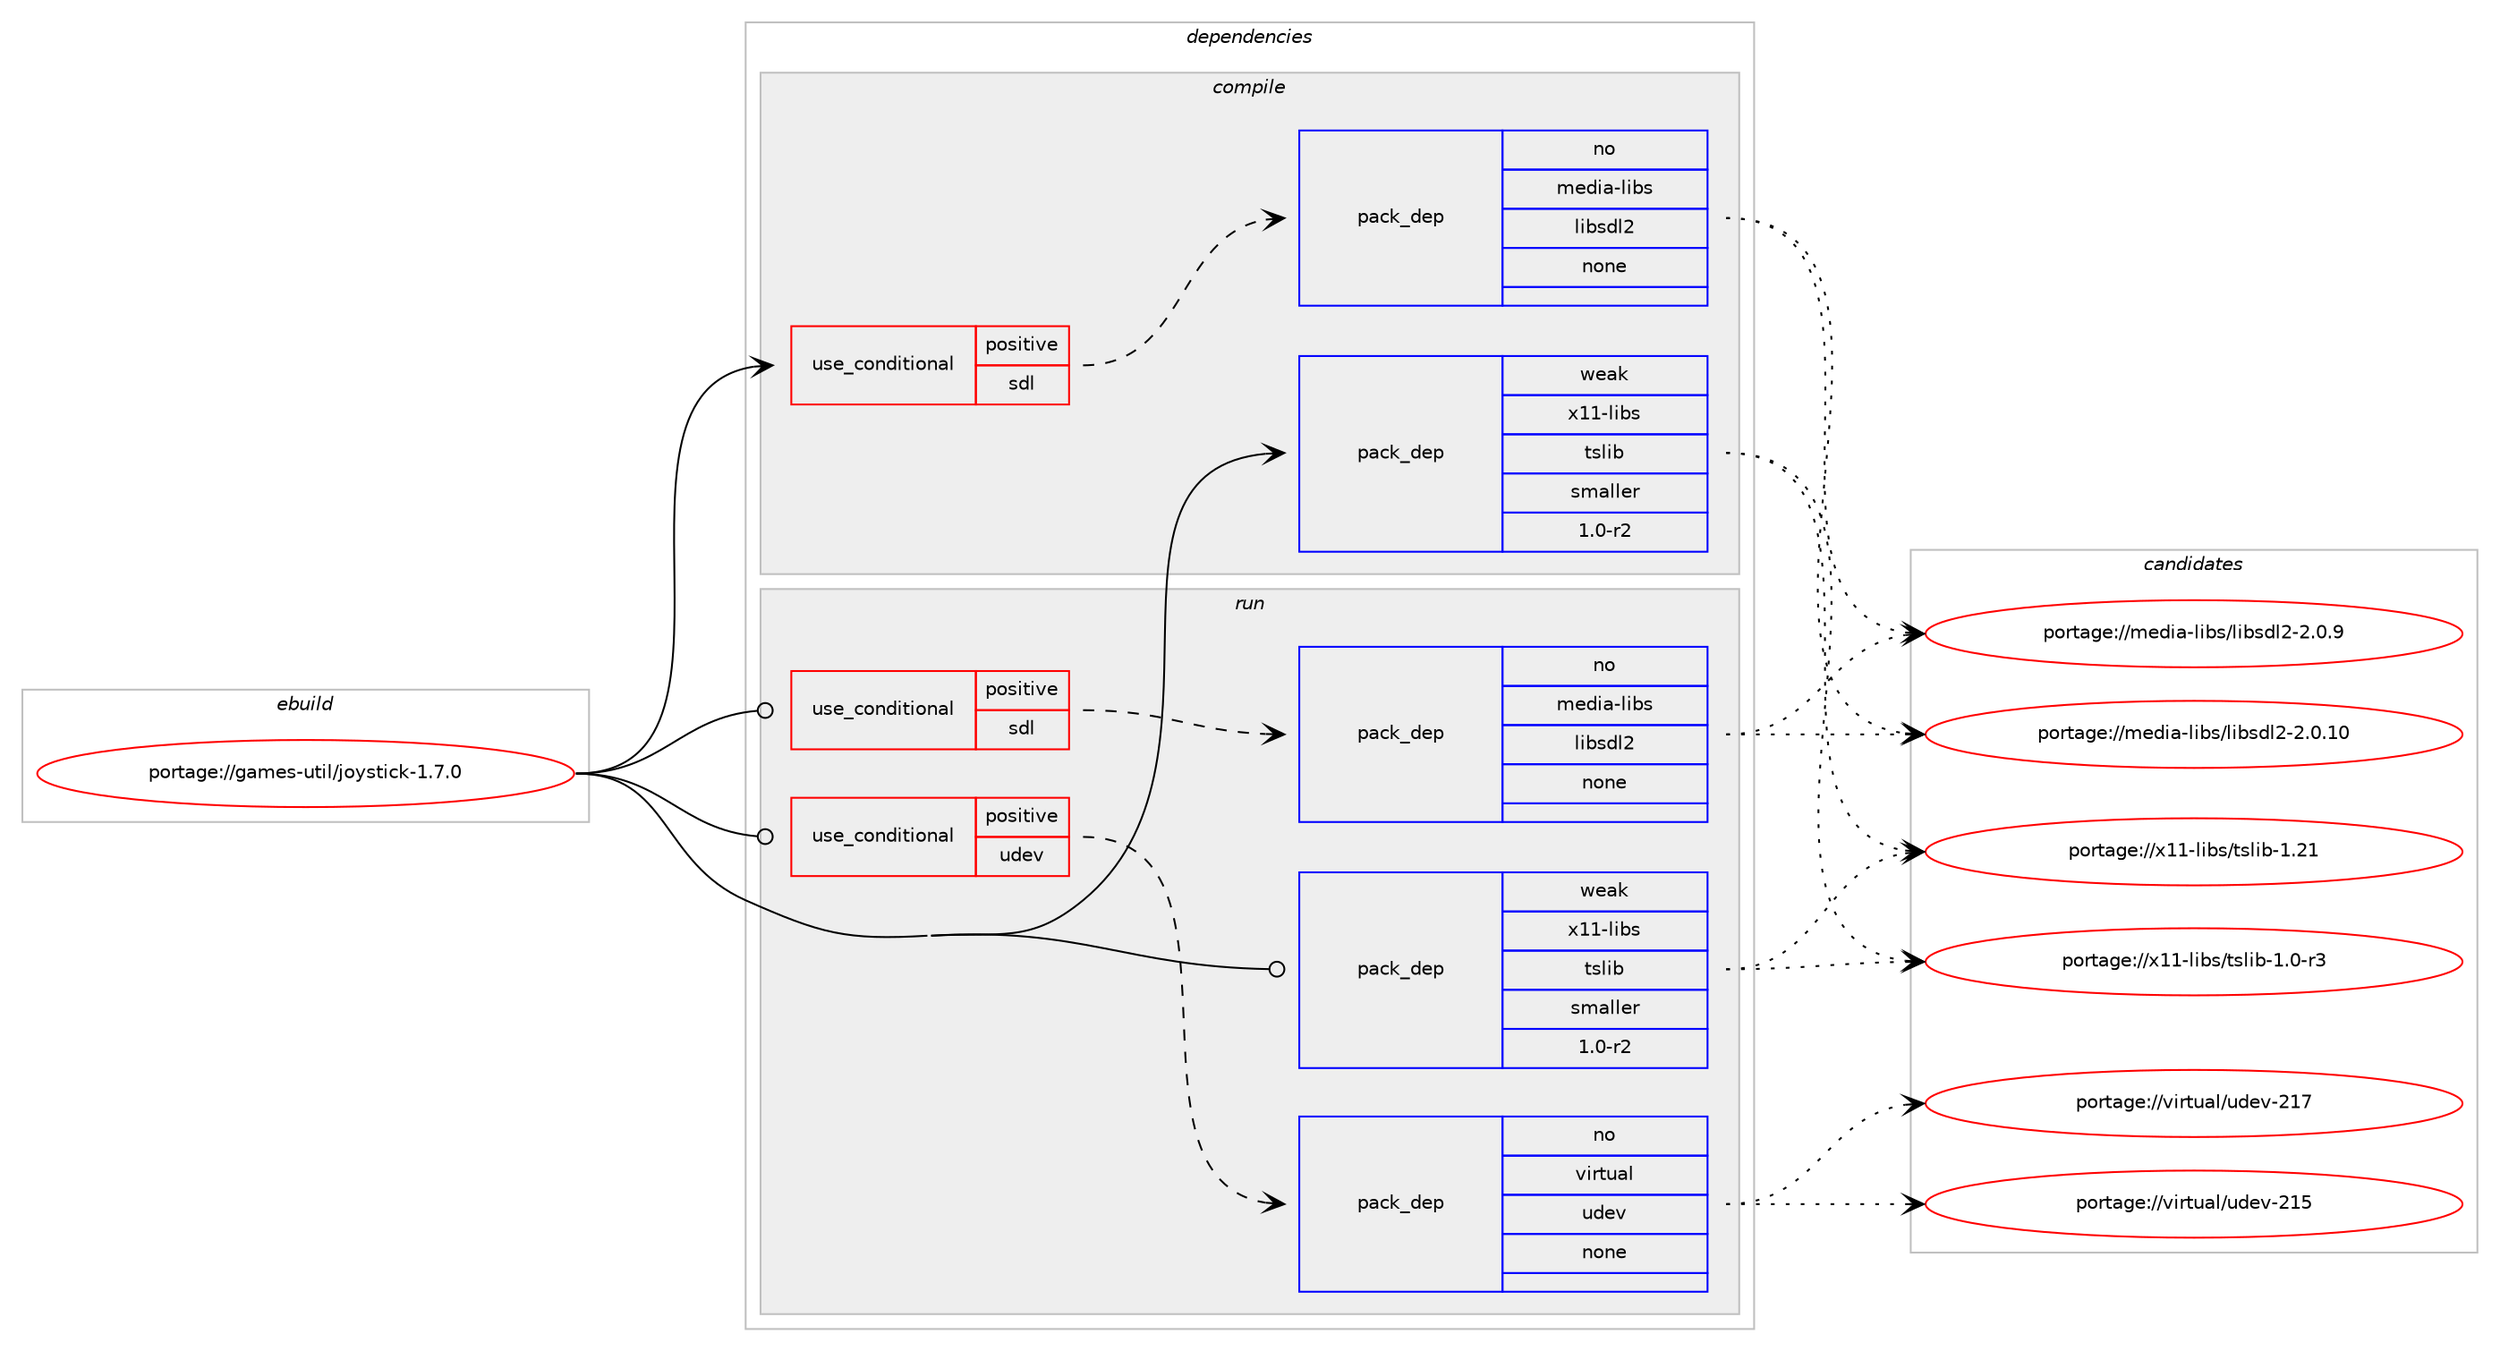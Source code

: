 digraph prolog {

# *************
# Graph options
# *************

newrank=true;
concentrate=true;
compound=true;
graph [rankdir=LR,fontname=Helvetica,fontsize=10,ranksep=1.5];#, ranksep=2.5, nodesep=0.2];
edge  [arrowhead=vee];
node  [fontname=Helvetica,fontsize=10];

# **********
# The ebuild
# **********

subgraph cluster_leftcol {
color=gray;
rank=same;
label=<<i>ebuild</i>>;
id [label="portage://games-util/joystick-1.7.0", color=red, width=4, href="../games-util/joystick-1.7.0.svg"];
}

# ****************
# The dependencies
# ****************

subgraph cluster_midcol {
color=gray;
label=<<i>dependencies</i>>;
subgraph cluster_compile {
fillcolor="#eeeeee";
style=filled;
label=<<i>compile</i>>;
subgraph cond58385 {
dependency279668 [label=<<TABLE BORDER="0" CELLBORDER="1" CELLSPACING="0" CELLPADDING="4"><TR><TD ROWSPAN="3" CELLPADDING="10">use_conditional</TD></TR><TR><TD>positive</TD></TR><TR><TD>sdl</TD></TR></TABLE>>, shape=none, color=red];
subgraph pack216908 {
dependency279669 [label=<<TABLE BORDER="0" CELLBORDER="1" CELLSPACING="0" CELLPADDING="4" WIDTH="220"><TR><TD ROWSPAN="6" CELLPADDING="30">pack_dep</TD></TR><TR><TD WIDTH="110">no</TD></TR><TR><TD>media-libs</TD></TR><TR><TD>libsdl2</TD></TR><TR><TD>none</TD></TR><TR><TD></TD></TR></TABLE>>, shape=none, color=blue];
}
dependency279668:e -> dependency279669:w [weight=20,style="dashed",arrowhead="vee"];
}
id:e -> dependency279668:w [weight=20,style="solid",arrowhead="vee"];
subgraph pack216909 {
dependency279670 [label=<<TABLE BORDER="0" CELLBORDER="1" CELLSPACING="0" CELLPADDING="4" WIDTH="220"><TR><TD ROWSPAN="6" CELLPADDING="30">pack_dep</TD></TR><TR><TD WIDTH="110">weak</TD></TR><TR><TD>x11-libs</TD></TR><TR><TD>tslib</TD></TR><TR><TD>smaller</TD></TR><TR><TD>1.0-r2</TD></TR></TABLE>>, shape=none, color=blue];
}
id:e -> dependency279670:w [weight=20,style="solid",arrowhead="vee"];
}
subgraph cluster_compileandrun {
fillcolor="#eeeeee";
style=filled;
label=<<i>compile and run</i>>;
}
subgraph cluster_run {
fillcolor="#eeeeee";
style=filled;
label=<<i>run</i>>;
subgraph cond58386 {
dependency279671 [label=<<TABLE BORDER="0" CELLBORDER="1" CELLSPACING="0" CELLPADDING="4"><TR><TD ROWSPAN="3" CELLPADDING="10">use_conditional</TD></TR><TR><TD>positive</TD></TR><TR><TD>sdl</TD></TR></TABLE>>, shape=none, color=red];
subgraph pack216910 {
dependency279672 [label=<<TABLE BORDER="0" CELLBORDER="1" CELLSPACING="0" CELLPADDING="4" WIDTH="220"><TR><TD ROWSPAN="6" CELLPADDING="30">pack_dep</TD></TR><TR><TD WIDTH="110">no</TD></TR><TR><TD>media-libs</TD></TR><TR><TD>libsdl2</TD></TR><TR><TD>none</TD></TR><TR><TD></TD></TR></TABLE>>, shape=none, color=blue];
}
dependency279671:e -> dependency279672:w [weight=20,style="dashed",arrowhead="vee"];
}
id:e -> dependency279671:w [weight=20,style="solid",arrowhead="odot"];
subgraph cond58387 {
dependency279673 [label=<<TABLE BORDER="0" CELLBORDER="1" CELLSPACING="0" CELLPADDING="4"><TR><TD ROWSPAN="3" CELLPADDING="10">use_conditional</TD></TR><TR><TD>positive</TD></TR><TR><TD>udev</TD></TR></TABLE>>, shape=none, color=red];
subgraph pack216911 {
dependency279674 [label=<<TABLE BORDER="0" CELLBORDER="1" CELLSPACING="0" CELLPADDING="4" WIDTH="220"><TR><TD ROWSPAN="6" CELLPADDING="30">pack_dep</TD></TR><TR><TD WIDTH="110">no</TD></TR><TR><TD>virtual</TD></TR><TR><TD>udev</TD></TR><TR><TD>none</TD></TR><TR><TD></TD></TR></TABLE>>, shape=none, color=blue];
}
dependency279673:e -> dependency279674:w [weight=20,style="dashed",arrowhead="vee"];
}
id:e -> dependency279673:w [weight=20,style="solid",arrowhead="odot"];
subgraph pack216912 {
dependency279675 [label=<<TABLE BORDER="0" CELLBORDER="1" CELLSPACING="0" CELLPADDING="4" WIDTH="220"><TR><TD ROWSPAN="6" CELLPADDING="30">pack_dep</TD></TR><TR><TD WIDTH="110">weak</TD></TR><TR><TD>x11-libs</TD></TR><TR><TD>tslib</TD></TR><TR><TD>smaller</TD></TR><TR><TD>1.0-r2</TD></TR></TABLE>>, shape=none, color=blue];
}
id:e -> dependency279675:w [weight=20,style="solid",arrowhead="odot"];
}
}

# **************
# The candidates
# **************

subgraph cluster_choices {
rank=same;
color=gray;
label=<<i>candidates</i>>;

subgraph choice216908 {
color=black;
nodesep=1;
choice109101100105974510810598115471081059811510010850455046484657 [label="portage://media-libs/libsdl2-2.0.9", color=red, width=4,href="../media-libs/libsdl2-2.0.9.svg"];
choice10910110010597451081059811547108105981151001085045504648464948 [label="portage://media-libs/libsdl2-2.0.10", color=red, width=4,href="../media-libs/libsdl2-2.0.10.svg"];
dependency279669:e -> choice109101100105974510810598115471081059811510010850455046484657:w [style=dotted,weight="100"];
dependency279669:e -> choice10910110010597451081059811547108105981151001085045504648464948:w [style=dotted,weight="100"];
}
subgraph choice216909 {
color=black;
nodesep=1;
choice1204949451081059811547116115108105984549465049 [label="portage://x11-libs/tslib-1.21", color=red, width=4,href="../x11-libs/tslib-1.21.svg"];
choice120494945108105981154711611510810598454946484511451 [label="portage://x11-libs/tslib-1.0-r3", color=red, width=4,href="../x11-libs/tslib-1.0-r3.svg"];
dependency279670:e -> choice1204949451081059811547116115108105984549465049:w [style=dotted,weight="100"];
dependency279670:e -> choice120494945108105981154711611510810598454946484511451:w [style=dotted,weight="100"];
}
subgraph choice216910 {
color=black;
nodesep=1;
choice109101100105974510810598115471081059811510010850455046484657 [label="portage://media-libs/libsdl2-2.0.9", color=red, width=4,href="../media-libs/libsdl2-2.0.9.svg"];
choice10910110010597451081059811547108105981151001085045504648464948 [label="portage://media-libs/libsdl2-2.0.10", color=red, width=4,href="../media-libs/libsdl2-2.0.10.svg"];
dependency279672:e -> choice109101100105974510810598115471081059811510010850455046484657:w [style=dotted,weight="100"];
dependency279672:e -> choice10910110010597451081059811547108105981151001085045504648464948:w [style=dotted,weight="100"];
}
subgraph choice216911 {
color=black;
nodesep=1;
choice118105114116117971084711710010111845504955 [label="portage://virtual/udev-217", color=red, width=4,href="../virtual/udev-217.svg"];
choice118105114116117971084711710010111845504953 [label="portage://virtual/udev-215", color=red, width=4,href="../virtual/udev-215.svg"];
dependency279674:e -> choice118105114116117971084711710010111845504955:w [style=dotted,weight="100"];
dependency279674:e -> choice118105114116117971084711710010111845504953:w [style=dotted,weight="100"];
}
subgraph choice216912 {
color=black;
nodesep=1;
choice1204949451081059811547116115108105984549465049 [label="portage://x11-libs/tslib-1.21", color=red, width=4,href="../x11-libs/tslib-1.21.svg"];
choice120494945108105981154711611510810598454946484511451 [label="portage://x11-libs/tslib-1.0-r3", color=red, width=4,href="../x11-libs/tslib-1.0-r3.svg"];
dependency279675:e -> choice1204949451081059811547116115108105984549465049:w [style=dotted,weight="100"];
dependency279675:e -> choice120494945108105981154711611510810598454946484511451:w [style=dotted,weight="100"];
}
}

}
